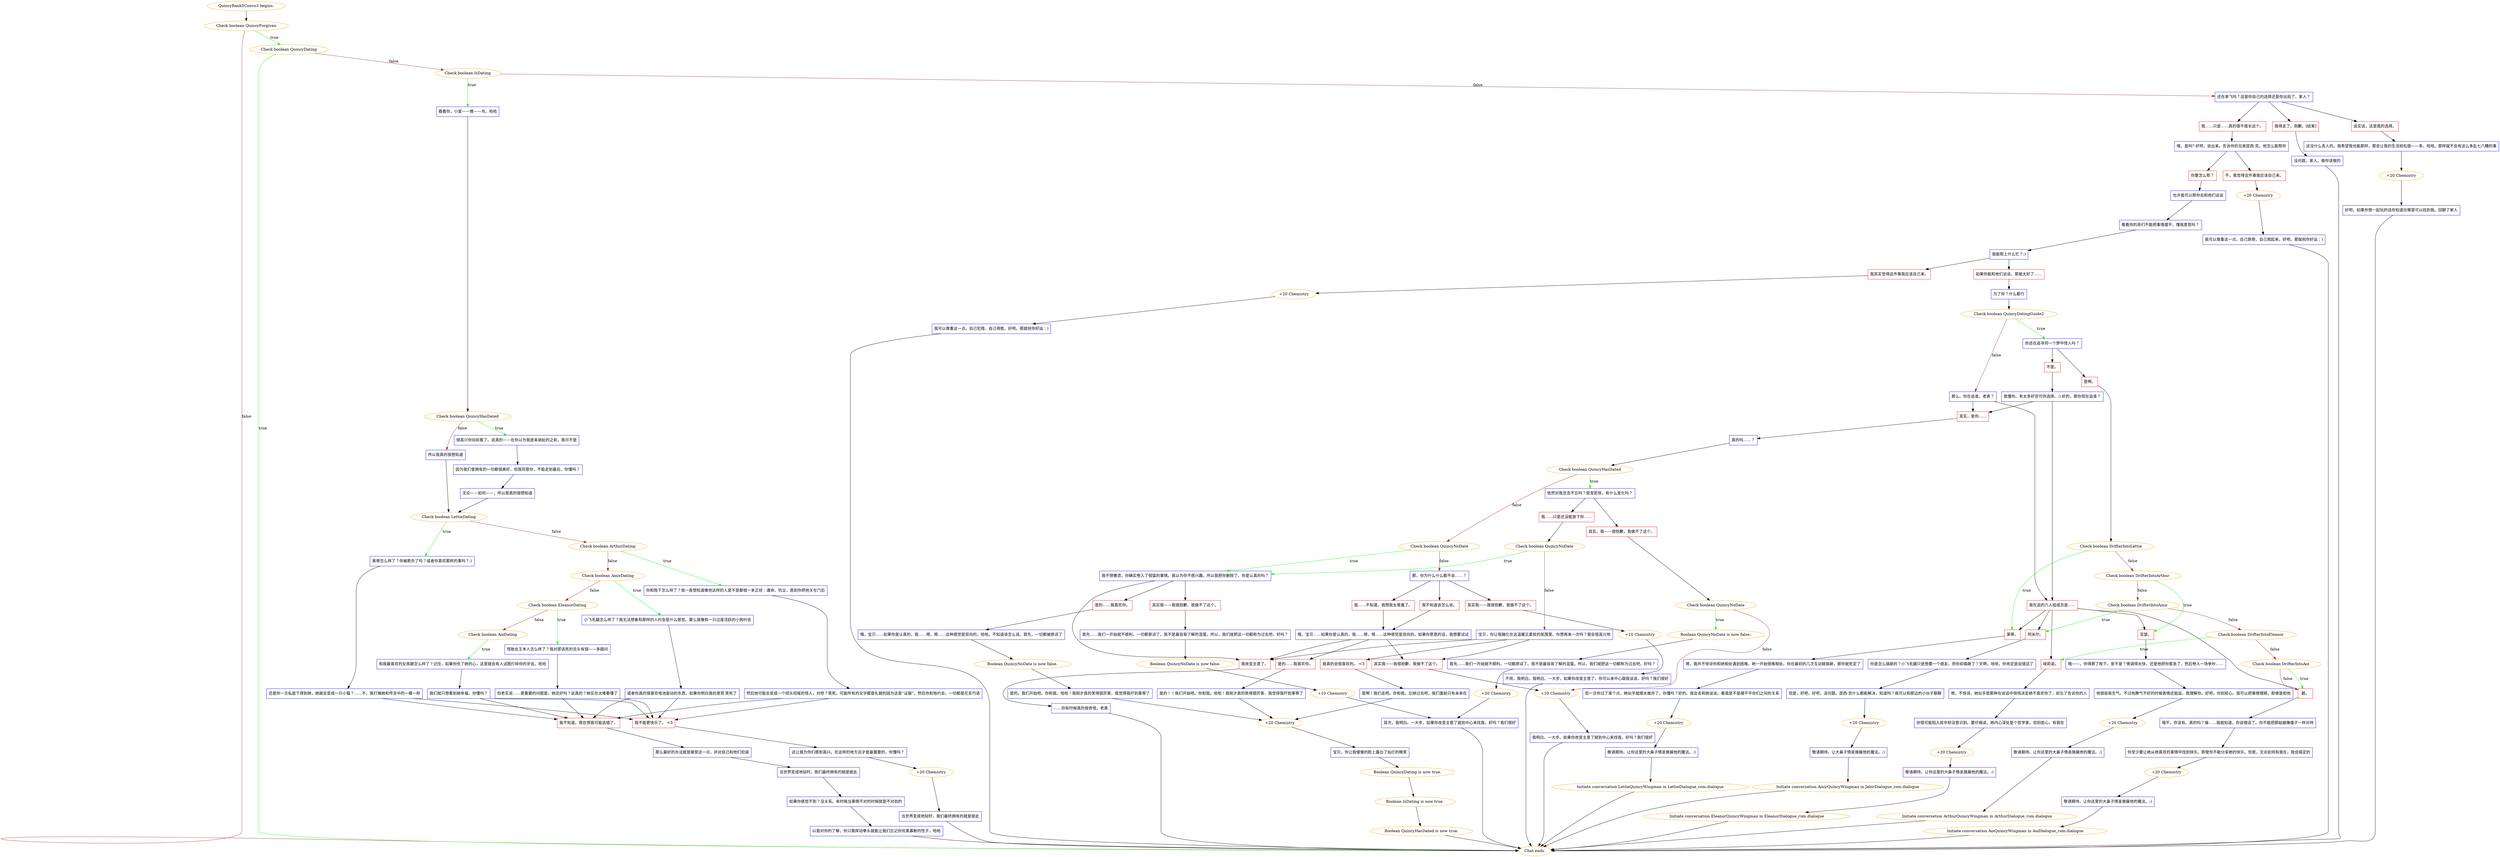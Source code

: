 digraph {
	"QuincyRank5Convo3 begins." [color=orange];
		"QuincyRank5Convo3 begins." -> j2951068974;
	j2951068974 [label="Check boolean QuincyForgiven",color=orange];
		j2951068974 -> j3209672370 [label=true,color=green];
		j2951068974 -> "Chat ends." [label=false,color=brown];
	j3209672370 [label="Check boolean QuincyDating",color=orange];
		j3209672370 -> "Chat ends." [label=true,color=green];
		j3209672370 -> j4264167688 [label=false,color=brown];
	"Chat ends." [color=orange];
	j4264167688 [label="Check boolean IsDating",color=orange];
		j4264167688 -> j1661753895 [label=true,color=green];
		j4264167688 -> j1340765921 [label=false,color=brown];
	j1661753895 [label="看看你，小爱——情——鸟，哈哈",shape=box,color=blue];
		j1661753895 -> j112189153;
	j1340765921 [label="还在单飞吗？这是你自己的选择还是你出局了，家人？",shape=box,color=blue];
		j1340765921 -> j222021294;
		j1340765921 -> j700162849;
		j1340765921 -> j224422843;
	j112189153 [label="Check boolean QuincyHasDated",color=orange];
		j112189153 -> j2938666937 [label=true,color=green];
		j112189153 -> j3529752044 [label=false,color=brown];
	j222021294 [label="说实话，这是我的选择。",shape=box,color=red];
		j222021294 -> j3565037249;
	j700162849 [label="我……只是……真的很不擅长这个。",shape=box,color=red];
		j700162849 -> j3552214793;
	j224422843 [label="我得走了，抱歉。[结束]",shape=box,color=red];
		j224422843 -> j2889046693;
	j2938666937 [label="很高兴你向前看了。说真的——在你以为我是来胡扯的之前，我可不是",shape=box,color=blue];
		j2938666937 -> j3907646947;
	j3529752044 [label="所以我真的很想知道",shape=box,color=blue];
		j3529752044 -> j1775695868;
	j3565037249 [label="这没什么丢人的。我希望我也能那样，那会让我的生活轻松很——多，哈哈。那样就不会有这么多乱七八糟的事",shape=box,color=blue];
		j3565037249 -> j3360045011;
	j3552214793 [label="哦，是吗? 好吧，说出来。告诉你的兄弟昆西-克，他怎么能帮你",shape=box,color=blue];
		j3552214793 -> j2792399447;
		j3552214793 -> j671430860;
	j2889046693 [label="没问题，家人。做你该做的",shape=box,color=blue];
		j2889046693 -> "Chat ends.";
	j3907646947 [label="因为我们曾拥有的一切都很美好，但我同意你，不能走到最后，你懂吗？",shape=box,color=blue];
		j3907646947 -> j1152928513;
	j1775695868 [label="Check boolean LettieDating",color=orange];
		j1775695868 -> j3762162755 [label=true,color=green];
		j1775695868 -> j3168842779 [label=false,color=brown];
	j3360045011 [label="+20 Chemistry",color=orange];
		j3360045011 -> j531404571;
	j2792399447 [label="你要怎么帮？",shape=box,color=red];
		j2792399447 -> j4282801296;
	j671430860 [label="不，我觉得这件事我应该自己来。",shape=box,color=red];
		j671430860 -> j2319669185;
	j1152928513 [label="无论——如何——，所以我真的很想知道",shape=box,color=blue];
		j1152928513 -> j1775695868;
	j3762162755 [label="莱蒂怎么样了？你被欺负了吗？或者你喜欢那样的事吗？;)",shape=box,color=blue];
		j3762162755 -> j3375182601;
	j3168842779 [label="Check boolean ArthurDating",color=orange];
		j3168842779 -> j3750381272 [label=true,color=green];
		j3168842779 -> j3271929692 [label=false,color=brown];
	j531404571 [label="好吧，如果你想一起玩的话你知道在哪里可以找到我。回聊了家人",shape=box,color=blue];
		j531404571 -> "Chat ends.";
	j4282801296 [label="也许我可以帮你去和他们谈谈",shape=box,color=blue];
		j4282801296 -> j692507464;
	j2319669185 [label="+20 Chemistry",color=orange];
		j2319669185 -> j1062828785;
	j3375182601 [label="还是你一旦私底下得到她，她就会变成一只小猫？……不，我打赌她和传言中的一模一样",shape=box,color=blue];
		j3375182601 -> j1959747416;
		j3375182601 -> j3610790358;
	j3750381272 [label="你和陛下怎么样了？我一直想知道像他这样的人是不是都很一本正经：遵命、抗议，直到你把他关在门后",shape=box,color=blue];
		j3750381272 -> j2216171896;
	j3271929692 [label="Check boolean AmirDating",color=orange];
		j3271929692 -> j3288838571 [label=true,color=green];
		j3271929692 -> j2641613073 [label=false,color=brown];
	j692507464 [label="看看你的哥们不能把事情摆平，懂我意思吗？",shape=box,color=blue];
		j692507464 -> j1773160566;
	j1062828785 [label="我可以尊重这一点。自己跌倒，自己爬起来。好吧。那就祝你好运：)",shape=box,color=blue];
		j1062828785 -> "Chat ends.";
	j1959747416 [label="我不能更快乐了。 <3",shape=box,color=red];
		j1959747416 -> j2278830863;
	j3610790358 [label="我不知道。我在想我可能选错了。",shape=box,color=red];
		j3610790358 -> j885257876;
	j2216171896 [label="然后他可能会变成一个彻头彻尾的怪人，对吧？笑死。可能所有的文字都是礼貌的因为这是“证据”，然后你和他约会，一切都是花言巧语",shape=box,color=blue];
		j2216171896 -> j1959747416;
		j2216171896 -> j3610790358;
	j3288838571 [label="小飞毛腿怎么样了？我无法想象和那样的人约会是什么感觉。要么就像和一只过度活跃的小狗约会",shape=box,color=blue];
		j3288838571 -> j1114551176;
	j2641613073 [label="Check boolean EleanorDating",color=orange];
		j2641613073 -> j800497206 [label=true,color=green];
		j2641613073 -> j2260982675 [label=false,color=brown];
	j1773160566 [label="我能帮上什么忙？;)",shape=box,color=blue];
		j1773160566 -> j1717164925;
		j1773160566 -> j1521583813;
	j2278830863 [label="这让我为你们感到高兴。在这样的地方这才是最重要的，你懂吗？",shape=box,color=blue];
		j2278830863 -> j703055551;
	j885257876 [label="那么最好的办法就是接受这一点，并对自己和他们坦诚",shape=box,color=blue];
		j885257876 -> j3448480107;
	j1114551176 [label="或者你真的很喜欢电池驱动的东西，如果你明白我的意思 笑死了",shape=box,color=blue];
		j1114551176 -> j1959747416;
		j1114551176 -> j3610790358;
	j800497206 [label="怪胎女王本人怎么样了？我对那该死的舌头有很——多疑问",shape=box,color=blue];
		j800497206 -> j4038312669;
	j2260982675 [label="Check boolean AoiDating",color=orange];
		j2260982675 -> j4167966039 [label=true,color=green];
	j1717164925 [label="如果你能和他们谈谈，那就太好了……",shape=box,color=red];
		j1717164925 -> j697194927;
	j1521583813 [label="我其实觉得这件事我应该自己来。",shape=box,color=red];
		j1521583813 -> j2767672084;
	j703055551 [label="+20 Chemistry",color=orange];
		j703055551 -> j1278947369;
	j3448480107 [label="当世界变成地狱时，我们最终拥有的就是彼此",shape=box,color=blue];
		j3448480107 -> j3198009881;
	j4038312669 [label="但老实说……更重要的问题是。她还好吗？说真的？她实在太难看懂了",shape=box,color=blue];
		j4038312669 -> j1959747416;
		j4038312669 -> j3610790358;
	j4167966039 [label="和我最喜欢的女孩碧怎么样了？记住，如果你伤了她的心，这里就会有人试图打碎你的牙齿，哈哈",shape=box,color=blue];
		j4167966039 -> j4201649729;
	j697194927 [label="为了你？什么都行",shape=box,color=blue];
		j697194927 -> j2238688054;
	j2767672084 [label="+20 Chemistry",color=orange];
		j2767672084 -> j4280542088;
	j1278947369 [label="当世界变成地狱时，我们最终拥有的就是彼此",shape=box,color=blue];
		j1278947369 -> "Chat ends.";
	j3198009881 [label="如果你感觉不到？没关系。有时候当事情不对的时候就是不对劲的",shape=box,color=blue];
		j3198009881 -> j44013382;
	j4201649729 [label="我们就只想看到她幸福，你懂吗？",shape=box,color=blue];
		j4201649729 -> j1959747416;
		j4201649729 -> j3610790358;
	j2238688054 [label="Check boolean QuincyDatingGuide2",color=orange];
		j2238688054 -> j2900294840 [label=true,color=green];
		j2238688054 -> j1389670880 [label=false,color=brown];
	j4280542088 [label="我可以尊重这一点。自己犯错，自己得胜。好吧。那就祝你好运：)",shape=box,color=blue];
		j4280542088 -> "Chat ends.";
	j44013382 [label="以我对你的了解，你只需挥动拳头就能让我们忘记你优柔寡断的性子，哈哈",shape=box,color=blue];
		j44013382 -> "Chat ends.";
	j2900294840 [label="你还在追寻同一个梦中怪人吗？",shape=box,color=blue];
		j2900294840 -> j1492192158;
		j2900294840 -> j492647052;
	j1389670880 [label="那么。你在追谁，老表？",shape=box,color=blue];
		j1389670880 -> j2284205531;
		j1389670880 -> j3494315261;
	j1492192158 [label="不是。",shape=box,color=red];
		j1492192158 -> j3022774337;
	j492647052 [label="是啊。",shape=box,color=red];
		j492647052 -> j3198534615;
	j2284205531 [label="我在追的六人组成员是......",shape=box,color=red];
		j2284205531 -> j1539432880;
		j2284205531 -> j584854273;
		j2284205531 -> j348590563;
		j2284205531 -> j3527802310;
		j2284205531 -> j3421372854;
	j3494315261 [label="其实，是你……",shape=box,color=red];
		j3494315261 -> j1212739696;
	j3022774337 [label="我懂你。有太多好货可供选择。;) 好的，那你现在追谁？",shape=box,color=blue];
		j3022774337 -> j2284205531;
		j3022774337 -> j3494315261;
	j3198534615 [label="Check boolean DrifterIntoLettie",color=orange];
		j3198534615 -> j1539432880 [label=true,color=green];
		j3198534615 -> j1481036599 [label=false,color=brown];
	j1539432880 [label="莱蒂。",shape=box,color=red];
		j1539432880 -> j3894914188;
	j584854273 [label="亚瑟。",shape=box,color=red];
		j584854273 -> j2207664466;
	j348590563 [label="阿米尔。",shape=box,color=red];
		j348590563 -> j1686799479;
	j3527802310 [label="埃莉诺。",shape=box,color=red];
		j3527802310 -> j1875440528;
	j3421372854 [label="碧。",shape=box,color=red];
		j3421372854 -> j1364358783;
	j1212739696 [label="真的吗……？",shape=box,color=blue];
		j1212739696 -> j2521049982;
	j1481036599 [label="Check boolean DrifterIntoArthur",color=orange];
		j1481036599 -> j584854273 [label=true,color=green];
		j1481036599 -> j2762540437 [label=false,color=brown];
	j3894914188 [label="嗯，我并不惊讶你和她相处遇到困难。她一开始很难相处。你在最初的几次互动就搞砸，那你就死定了",shape=box,color=blue];
		j3894914188 -> j2989682362;
	j2207664466 [label="哦——，你得罪了陛下，是不是？情调得太快，还是他把你惹急了，然后卷入一场争吵……",shape=box,color=blue];
		j2207664466 -> j158479004;
	j1686799479 [label="你是怎么搞砸的？小飞毛腿只是想要一个朋友，而你却搞砸了？天啊，哈哈，你肯定是说错话了",shape=box,color=blue];
		j1686799479 -> j3717453539;
	j1875440528 [label="嗯，不惊讶。她似乎是那种在谈话中悄悄决定她不喜欢你了，却忘了告诉你的人",shape=box,color=blue];
		j1875440528 -> j70672706;
	j1364358783 [label="哦不，你没有。真的吗？操……我就知道，你说错话了。你不能把那姑娘像傻子一样对待",shape=box,color=blue];
		j1364358783 -> j654858913;
	j2521049982 [label="Check boolean QuincyHasDated",color=orange];
		j2521049982 -> j2052564891 [label=true,color=green];
		j2521049982 -> j931455432 [label=false,color=brown];
	j2762540437 [label="Check boolean DrifterIntoAmir",color=orange];
		j2762540437 -> j348590563 [label=true,color=green];
		j2762540437 -> j18030657 [label=false,color=brown];
	j2989682362 [label="但一旦你过了某个点，她似乎就顺水推舟了，你懂吗？好的。我会去和她谈谈。看我是不是摆不平你们之间的关系",shape=box,color=blue];
		j2989682362 -> j1655560045;
	j158479004 [label="他很容易生气。不过他脾气不好的时候表情还挺逗。我理解你。好吧，你别担心。我可以把事情理顺，即使是和他",shape=box,color=blue];
		j158479004 -> j4193263413;
	j3717453539 [label="但是，好吧，好吧，没问题。昆西-克什么都能解决，知道吗？我可以和那边的小伙子聊聊",shape=box,color=blue];
		j3717453539 -> j2285314870;
	j70672706 [label="你很可能陷入其中却没意识到。要仔细读，她内心深处是个哲学家。但别担心，有我在",shape=box,color=blue];
		j70672706 -> j3118807357;
	j654858913 [label="你至少要让她从她喜欢的事情中找到快乐，即使你不能分享她的快乐。但是，无论如何有我在，我会搞定的",shape=box,color=blue];
		j654858913 -> j1043469513;
	j2052564891 [label="依然对我念念不忘吗？受宠若惊。有什么变化吗？",shape=box,color=blue];
		j2052564891 -> j1702704037;
		j2052564891 -> j877579256;
	j931455432 [label="Check boolean QuincyNoDate",color=orange];
		j931455432 -> j3131401667 [label=true,color=green];
		j931455432 -> j4211515998 [label=false,color=brown];
	j18030657 [label="Check boolean DrifterIntoEleanor",color=orange];
		j18030657 -> j3527802310 [label=true,color=green];
		j18030657 -> j1008457125 [label=false,color=brown];
	j1655560045 [label="+20 Chemistry",color=orange];
		j1655560045 -> j3786841013;
	j4193263413 [label="+20 Chemistry",color=orange];
		j4193263413 -> j865548531;
	j2285314870 [label="+20 Chemistry",color=orange];
		j2285314870 -> j2410087561;
	j3118807357 [label="+20 Chemistry",color=orange];
		j3118807357 -> j715044784;
	j1043469513 [label="+20 Chemistry",color=orange];
		j1043469513 -> j2811999873;
	j1702704037 [label="我……只是还没能放下你……",shape=box,color=red];
		j1702704037 -> j459811191;
	j877579256 [label="其实，我——很抱歉，我做不了这个。",shape=box,color=red];
		j877579256 -> j1812051425;
	j3131401667 [label="我不想撒谎，你确实卷入了很猛的事情。我以为你不感兴趣，所以我把你删除了。你是认真的吗？",shape=box,color=blue];
		j3131401667 -> j3632543221;
		j3131401667 -> j549135567;
		j3131401667 -> j4001063812;
	j4211515998 [label="那，你为什么什么都不说……？",shape=box,color=blue];
		j4211515998 -> j4230439508;
		j4211515998 -> j722601066;
		j4211515998 -> j806518601;
	j1008457125 [label="Check boolean DrifterIntoAoi",color=orange];
		j1008457125 -> j3421372854 [label=true,color=green];
		j1008457125 -> j3421372854 [label=false,color=brown];
	j3786841013 [label="敬请期待。让你这里的大鼻子情圣施展他的魔法。;)",shape=box,color=blue];
		j3786841013 -> "Initiate conversation LettieQuincyWingman in LettieDialogue_rom.dialogue";
	j865548531 [label="敬请期待。让你这里的大鼻子情圣施展他的魔法。;)",shape=box,color=blue];
		j865548531 -> "Initiate conversation ArthurQuincyWingman in ArthurDialogue_rom.dialogue";
	j2410087561 [label="敬请期待。让大鼻子情圣施展他的魔法。;)",shape=box,color=blue];
		j2410087561 -> "Initiate conversation AmirQuincyWingman in JabirDialogue_rom.dialogue";
	j715044784 [label="敬请期待。让你这里的大鼻子情圣施展他的魔法。;)",shape=box,color=blue];
		j715044784 -> "Initiate conversation EleanorQuincyWingman in EleanorDialogue_rom.dialogue";
	j2811999873 [label="敬请期待。让你这里的大鼻子情圣施展他的魔法。;)",shape=box,color=blue];
		j2811999873 -> "Initiate conversation AoiQuincyWingman in AoiDialogue_rom.dialogue";
	j459811191 [label="Check boolean QuincyNoDate",color=orange];
		j459811191 -> j3131401667 [label=true,color=green];
		j459811191 -> j1506055173 [label=false,color=brown];
	j1812051425 [label="Check boolean QuincyNoDate",color=orange];
		j1812051425 -> j1480043987 [label=true,color=green];
		j1812051425 -> j2932114452 [label=false,color=brown];
	j3632543221 [label="是的……我喜欢你。",shape=box,color=red];
		j3632543221 -> j4279367532;
	j549135567 [label="其实我——我很抱歉，我做不了这个。",shape=box,color=red];
		j549135567 -> j1835712890;
	j4001063812 [label="我改变主意了。",shape=box,color=red];
		j4001063812 -> j2045746476;
	j4230439508 [label="我……不知道。我想我太害羞了。",shape=box,color=red];
		j4230439508 -> j3798611769;
	j722601066 [label="我不知道该怎么说。",shape=box,color=red];
		j722601066 -> j3798611769;
	j806518601 [label="其实我——我很抱歉，我做不了这个。",shape=box,color=red];
		j806518601 -> j3767792993;
	"Initiate conversation LettieQuincyWingman in LettieDialogue_rom.dialogue" [label="Initiate conversation LettieQuincyWingman in LettieDialogue_rom.dialogue",color=orange];
		"Initiate conversation LettieQuincyWingman in LettieDialogue_rom.dialogue" -> "Chat ends.";
	"Initiate conversation ArthurQuincyWingman in ArthurDialogue_rom.dialogue" [label="Initiate conversation ArthurQuincyWingman in ArthurDialogue_rom.dialogue",color=orange];
		"Initiate conversation ArthurQuincyWingman in ArthurDialogue_rom.dialogue" -> "Chat ends.";
	"Initiate conversation AmirQuincyWingman in JabirDialogue_rom.dialogue" [label="Initiate conversation AmirQuincyWingman in JabirDialogue_rom.dialogue",color=orange];
		"Initiate conversation AmirQuincyWingman in JabirDialogue_rom.dialogue" -> "Chat ends.";
	"Initiate conversation EleanorQuincyWingman in EleanorDialogue_rom.dialogue" [label="Initiate conversation EleanorQuincyWingman in EleanorDialogue_rom.dialogue",color=orange];
		"Initiate conversation EleanorQuincyWingman in EleanorDialogue_rom.dialogue" -> "Chat ends.";
	"Initiate conversation AoiQuincyWingman in AoiDialogue_rom.dialogue" [label="Initiate conversation AoiQuincyWingman in AoiDialogue_rom.dialogue",color=orange];
		"Initiate conversation AoiQuincyWingman in AoiDialogue_rom.dialogue" -> "Chat ends.";
	j1506055173 [label="宝贝，你让我融化在这温暖又柔软的氛围里。你想再来一次吗？我会很高兴地",shape=box,color=blue];
		j1506055173 -> j553252590;
		j1506055173 -> j1238161526;
		j1506055173 -> j4001063812;
	j1480043987 [label="Boolean QuincyNoDate is now false.",color=orange];
		j1480043987 -> j449149843;
	j2932114452 [label="+10 Chemistry",color=orange];
		j2932114452 -> j671674507;
	j4279367532 [label="哦，宝贝……如果你是认真的，我……嗯，嗯……这种感觉是双向的，哈哈。不知道该怎么说。首先，一切都被原谅了",shape=box,color=blue];
		j4279367532 -> j2751904496;
	j1835712890 [label="首先……我们一开始就不顺利。一切都原谅了。我不是最容易了解的混蛋。所以，我们就把这一切都称为过去吧，好吗？",shape=box,color=blue];
		j1835712890 -> j75011693;
	j2045746476 [label="……你有时候真的很奇怪，老表",shape=box,color=blue];
		j2045746476 -> "Chat ends.";
	j3798611769 [label="哦，宝贝……如果你是认真的，我……嗯，嗯……这种感觉是双向的。如果你愿意的话，我想要试试",shape=box,color=blue];
		j3798611769 -> j2017904454;
		j3798611769 -> j1238161526;
		j3798611769 -> j4001063812;
	j3767792993 [label="+10 Chemistry",color=orange];
		j3767792993 -> j75825068;
	j553252590 [label="我真的会很喜欢的。 <3",shape=box,color=red];
		j553252590 -> j17173266;
	j1238161526 [label="其实我——我很抱歉，我做不了这个。",shape=box,color=red];
		j1238161526 -> j2932114452;
	j449149843 [label="首先……我们一开始就不顺利。一切都原谅了。我不是最容易了解的混蛋。所以，我们就把这一切都称为过去吧，好吗？",shape=box,color=blue];
		j449149843 -> j4273262926;
	j671674507 [label="我明白。一大步。如果你改变主意了就到中心来找我，好吗？我们很好",shape=box,color=blue];
		j671674507 -> "Chat ends.";
	j2751904496 [label="Boolean QuincyNoDate is now false.",color=orange];
		j2751904496 -> j1284566225;
	j75011693 [label="Boolean QuincyNoDate is now false.",color=orange];
		j75011693 -> j2575327484;
	j2017904454 [label="是的……我喜欢你。",shape=box,color=red];
		j2017904454 -> j1638270312;
	j75825068 [label="不用，我明白。我明白。一大步。如果你改变主意了，你可以来中心跟我谈谈，好吗？我们很好",shape=box,color=blue];
		j75825068 -> "Chat ends.";
	j17173266 [label="是啊！我们走吧。你和我。忘掉过去吧，我们面前只有未来在",shape=box,color=blue];
		j17173266 -> j1308507670;
	j4273262926 [label="+20 Chemistry",color=orange];
		j4273262926 -> j3126965726;
	j1284566225 [label="是的。我们开始吧。你和我。哈哈！我刚才真的笑得很厉害，我觉得我吓到莱蒂了",shape=box,color=blue];
		j1284566225 -> j1308507670;
	j2575327484 [label="+10 Chemistry",color=orange];
		j2575327484 -> j3126965726;
	j1638270312 [label="是的！！我们开始吧。你和我。哈哈！我刚才真的笑得很厉害，我觉得我吓到莱蒂了",shape=box,color=blue];
		j1638270312 -> j1308507670;
	j1308507670 [label="+20 Chemistry",color=orange];
		j1308507670 -> j2098613684;
	j3126965726 [label="其次，我明白。一大步。如果你改变主意了就到中心来找我，好吗？我们很好",shape=box,color=blue];
		j3126965726 -> "Chat ends.";
	j2098613684 [label="宝贝，你让我傻傻的脸上露出了灿烂的微笑",shape=box,color=blue];
		j2098613684 -> j505928050;
	j505928050 [label="Boolean QuincyDating is now true.",color=orange];
		j505928050 -> j2476452017;
	j2476452017 [label="Boolean IsDating is now true.",color=orange];
		j2476452017 -> j2730872079;
	j2730872079 [label="Boolean QuincyHasDated is now true.",color=orange];
		j2730872079 -> "Chat ends.";
}